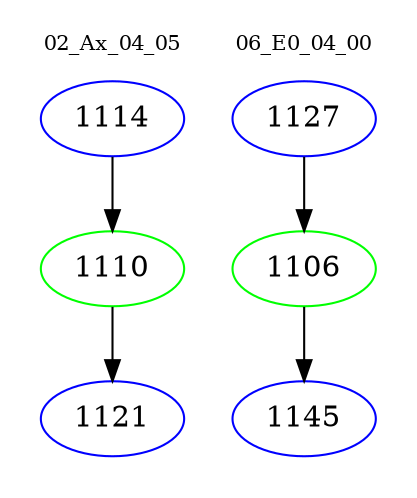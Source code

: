 digraph{
subgraph cluster_0 {
color = white
label = "02_Ax_04_05";
fontsize=10;
T0_1114 [label="1114", color="blue"]
T0_1114 -> T0_1110 [color="black"]
T0_1110 [label="1110", color="green"]
T0_1110 -> T0_1121 [color="black"]
T0_1121 [label="1121", color="blue"]
}
subgraph cluster_1 {
color = white
label = "06_E0_04_00";
fontsize=10;
T1_1127 [label="1127", color="blue"]
T1_1127 -> T1_1106 [color="black"]
T1_1106 [label="1106", color="green"]
T1_1106 -> T1_1145 [color="black"]
T1_1145 [label="1145", color="blue"]
}
}

